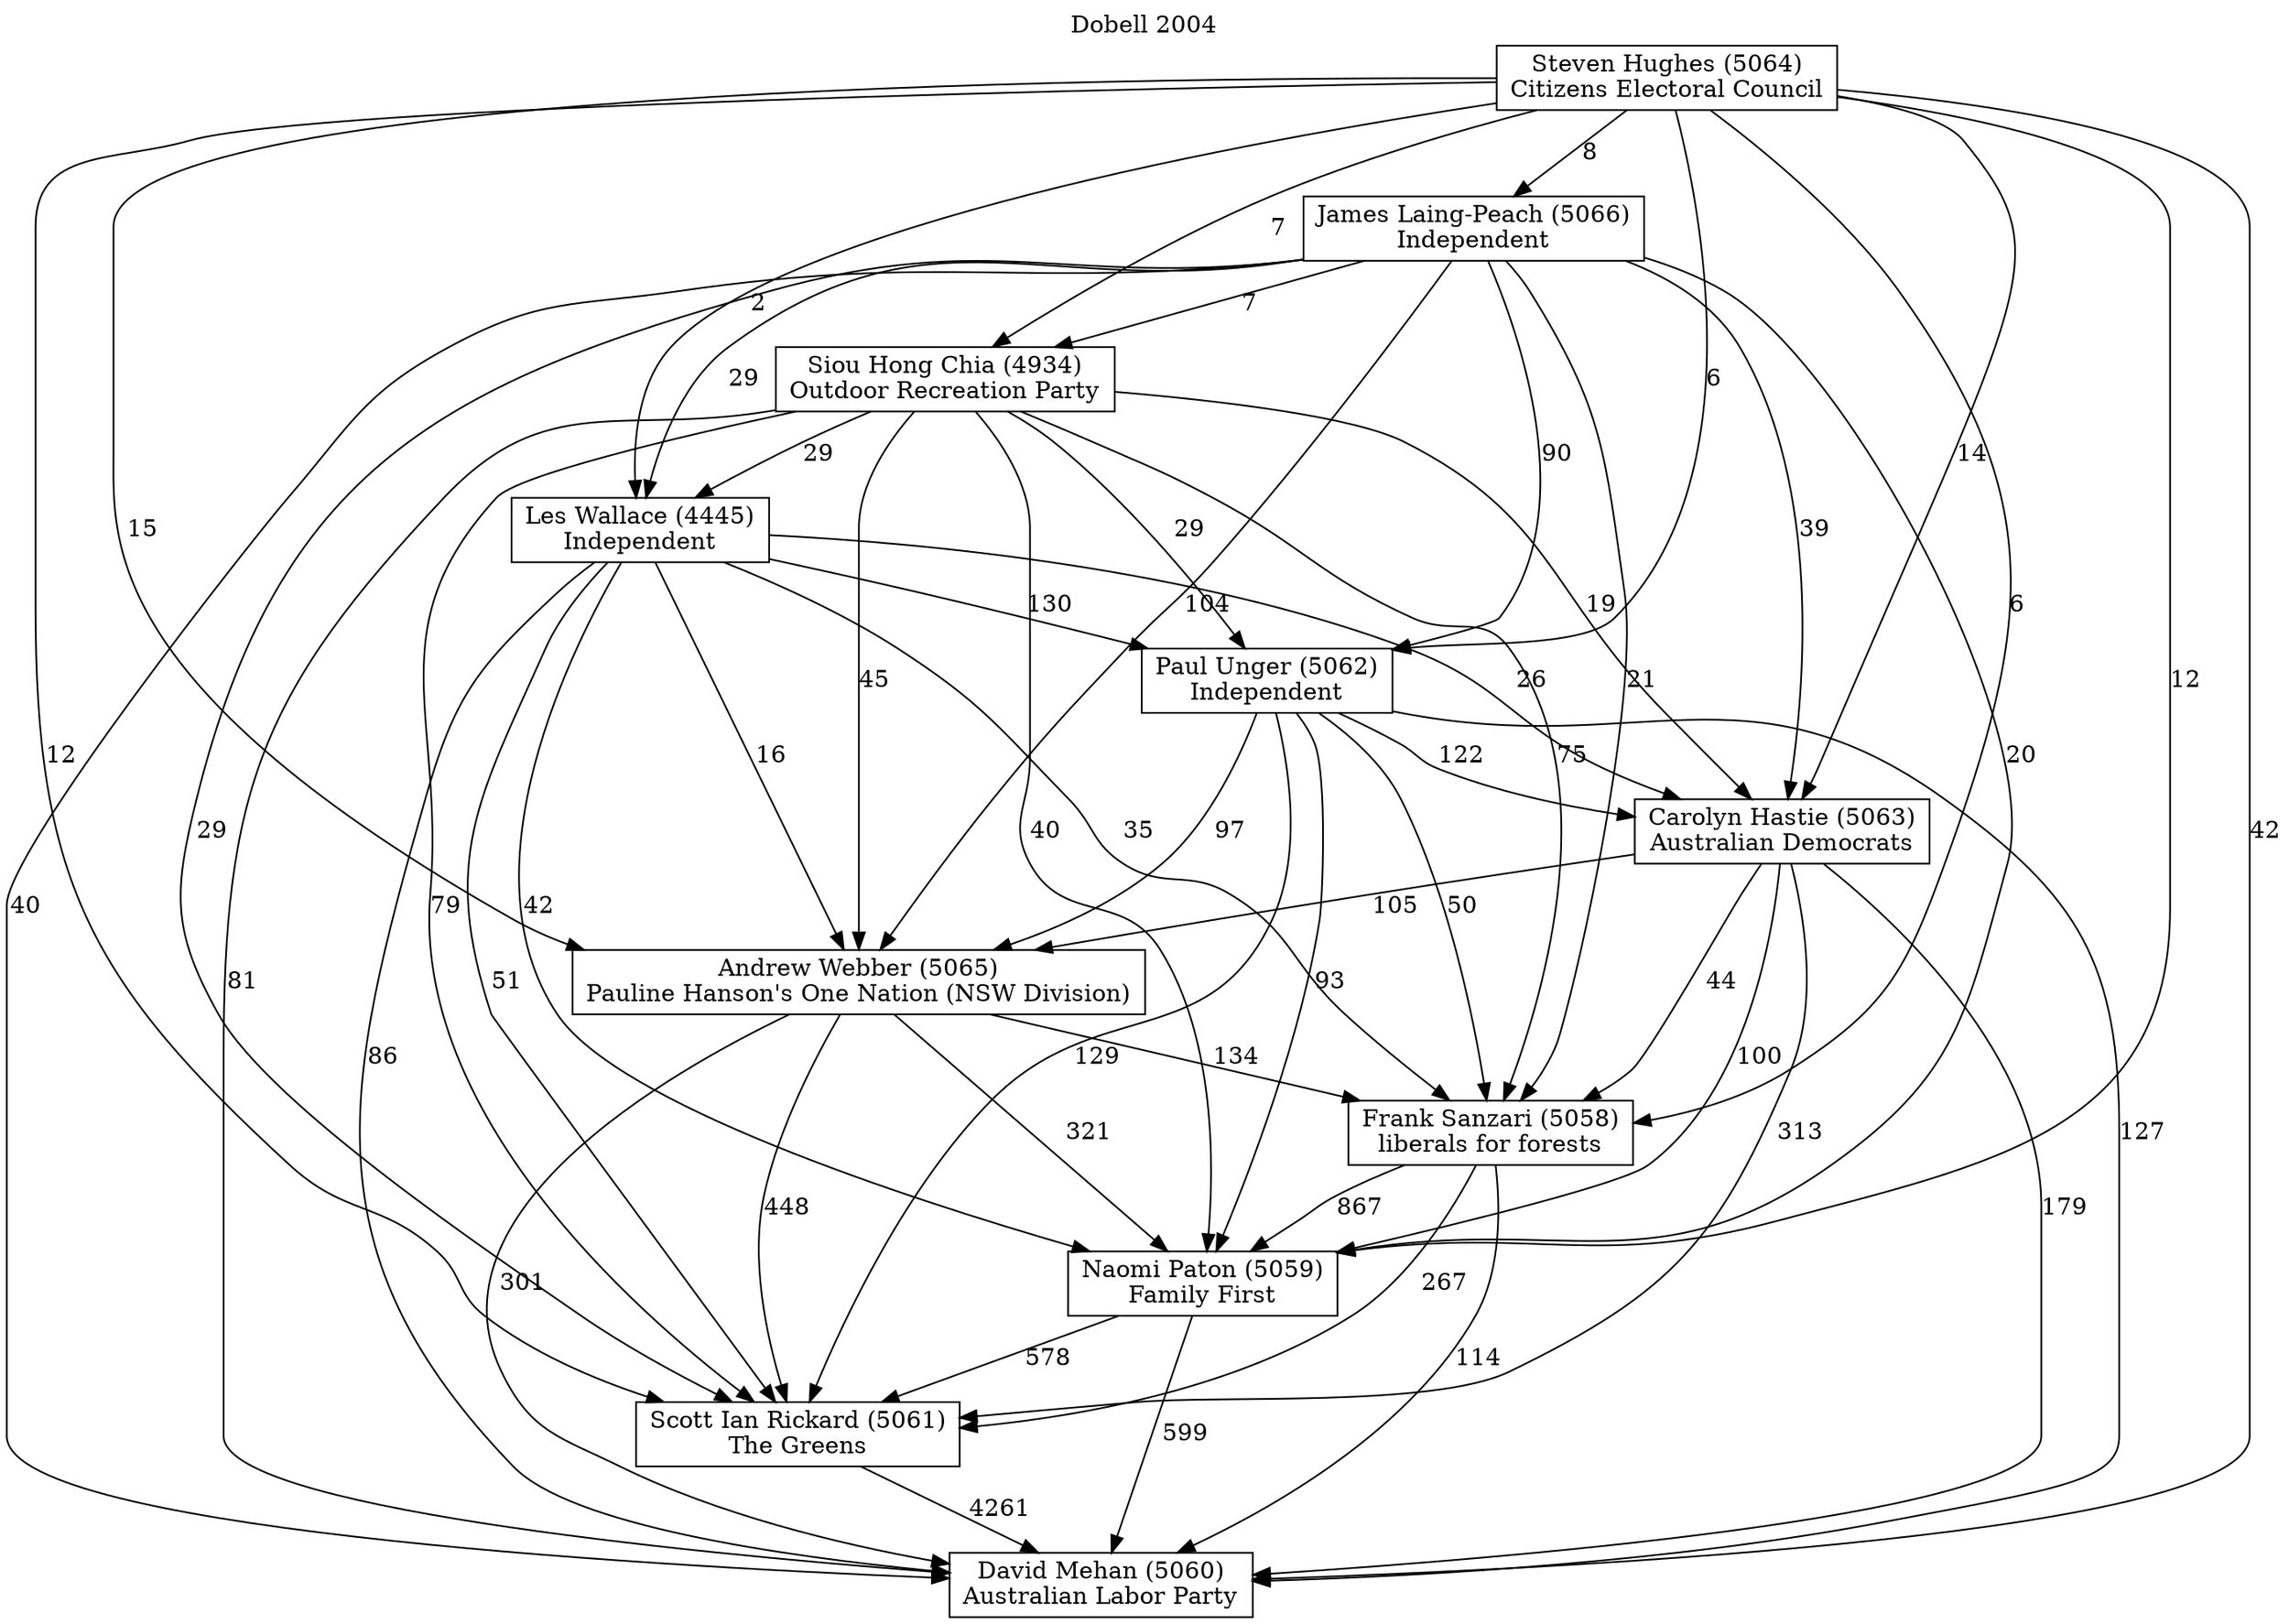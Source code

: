 // House preference flow
digraph "David Mehan (5060)_Dobell_2004" {
	graph [label="Dobell 2004" labelloc=t mclimit=10]
	node [shape=box]
	"Andrew Webber (5065)" [label="Andrew Webber (5065)
Pauline Hanson's One Nation (NSW Division)"]
	"Carolyn Hastie (5063)" [label="Carolyn Hastie (5063)
Australian Democrats"]
	"David Mehan (5060)" [label="David Mehan (5060)
Australian Labor Party"]
	"Frank Sanzari (5058)" [label="Frank Sanzari (5058)
liberals for forests"]
	"James Laing-Peach (5066)" [label="James Laing-Peach (5066)
Independent"]
	"Les Wallace (4445)" [label="Les Wallace (4445)
Independent"]
	"Naomi Paton (5059)" [label="Naomi Paton (5059)
Family First"]
	"Paul Unger (5062)" [label="Paul Unger (5062)
Independent"]
	"Scott Ian Rickard (5061)" [label="Scott Ian Rickard (5061)
The Greens"]
	"Siou Hong Chia (4934)" [label="Siou Hong Chia (4934)
Outdoor Recreation Party"]
	"Steven Hughes (5064)" [label="Steven Hughes (5064)
Citizens Electoral Council"]
	"Andrew Webber (5065)" -> "David Mehan (5060)" [label=301]
	"Andrew Webber (5065)" -> "Frank Sanzari (5058)" [label=134]
	"Andrew Webber (5065)" -> "Naomi Paton (5059)" [label=321]
	"Andrew Webber (5065)" -> "Scott Ian Rickard (5061)" [label=448]
	"Carolyn Hastie (5063)" -> "Andrew Webber (5065)" [label=105]
	"Carolyn Hastie (5063)" -> "David Mehan (5060)" [label=179]
	"Carolyn Hastie (5063)" -> "Frank Sanzari (5058)" [label=44]
	"Carolyn Hastie (5063)" -> "Naomi Paton (5059)" [label=100]
	"Carolyn Hastie (5063)" -> "Scott Ian Rickard (5061)" [label=313]
	"Frank Sanzari (5058)" -> "David Mehan (5060)" [label=114]
	"Frank Sanzari (5058)" -> "Naomi Paton (5059)" [label=867]
	"Frank Sanzari (5058)" -> "Scott Ian Rickard (5061)" [label=267]
	"James Laing-Peach (5066)" -> "Andrew Webber (5065)" [label=104]
	"James Laing-Peach (5066)" -> "Carolyn Hastie (5063)" [label=39]
	"James Laing-Peach (5066)" -> "David Mehan (5060)" [label=40]
	"James Laing-Peach (5066)" -> "Frank Sanzari (5058)" [label=21]
	"James Laing-Peach (5066)" -> "Les Wallace (4445)" [label=29]
	"James Laing-Peach (5066)" -> "Naomi Paton (5059)" [label=20]
	"James Laing-Peach (5066)" -> "Paul Unger (5062)" [label=90]
	"James Laing-Peach (5066)" -> "Scott Ian Rickard (5061)" [label=29]
	"James Laing-Peach (5066)" -> "Siou Hong Chia (4934)" [label=7]
	"Les Wallace (4445)" -> "Andrew Webber (5065)" [label=16]
	"Les Wallace (4445)" -> "Carolyn Hastie (5063)" [label=26]
	"Les Wallace (4445)" -> "David Mehan (5060)" [label=86]
	"Les Wallace (4445)" -> "Frank Sanzari (5058)" [label=35]
	"Les Wallace (4445)" -> "Naomi Paton (5059)" [label=42]
	"Les Wallace (4445)" -> "Paul Unger (5062)" [label=130]
	"Les Wallace (4445)" -> "Scott Ian Rickard (5061)" [label=51]
	"Naomi Paton (5059)" -> "David Mehan (5060)" [label=599]
	"Naomi Paton (5059)" -> "Scott Ian Rickard (5061)" [label=578]
	"Paul Unger (5062)" -> "Andrew Webber (5065)" [label=97]
	"Paul Unger (5062)" -> "Carolyn Hastie (5063)" [label=122]
	"Paul Unger (5062)" -> "David Mehan (5060)" [label=127]
	"Paul Unger (5062)" -> "Frank Sanzari (5058)" [label=50]
	"Paul Unger (5062)" -> "Naomi Paton (5059)" [label=93]
	"Paul Unger (5062)" -> "Scott Ian Rickard (5061)" [label=129]
	"Scott Ian Rickard (5061)" -> "David Mehan (5060)" [label=4261]
	"Siou Hong Chia (4934)" -> "Andrew Webber (5065)" [label=45]
	"Siou Hong Chia (4934)" -> "Carolyn Hastie (5063)" [label=19]
	"Siou Hong Chia (4934)" -> "David Mehan (5060)" [label=81]
	"Siou Hong Chia (4934)" -> "Frank Sanzari (5058)" [label=75]
	"Siou Hong Chia (4934)" -> "Les Wallace (4445)" [label=29]
	"Siou Hong Chia (4934)" -> "Naomi Paton (5059)" [label=40]
	"Siou Hong Chia (4934)" -> "Paul Unger (5062)" [label=29]
	"Siou Hong Chia (4934)" -> "Scott Ian Rickard (5061)" [label=79]
	"Steven Hughes (5064)" -> "Andrew Webber (5065)" [label=15]
	"Steven Hughes (5064)" -> "Carolyn Hastie (5063)" [label=14]
	"Steven Hughes (5064)" -> "David Mehan (5060)" [label=42]
	"Steven Hughes (5064)" -> "Frank Sanzari (5058)" [label=6]
	"Steven Hughes (5064)" -> "James Laing-Peach (5066)" [label=8]
	"Steven Hughes (5064)" -> "Les Wallace (4445)" [label=2]
	"Steven Hughes (5064)" -> "Naomi Paton (5059)" [label=12]
	"Steven Hughes (5064)" -> "Paul Unger (5062)" [label=6]
	"Steven Hughes (5064)" -> "Scott Ian Rickard (5061)" [label=12]
	"Steven Hughes (5064)" -> "Siou Hong Chia (4934)" [label=7]
}
